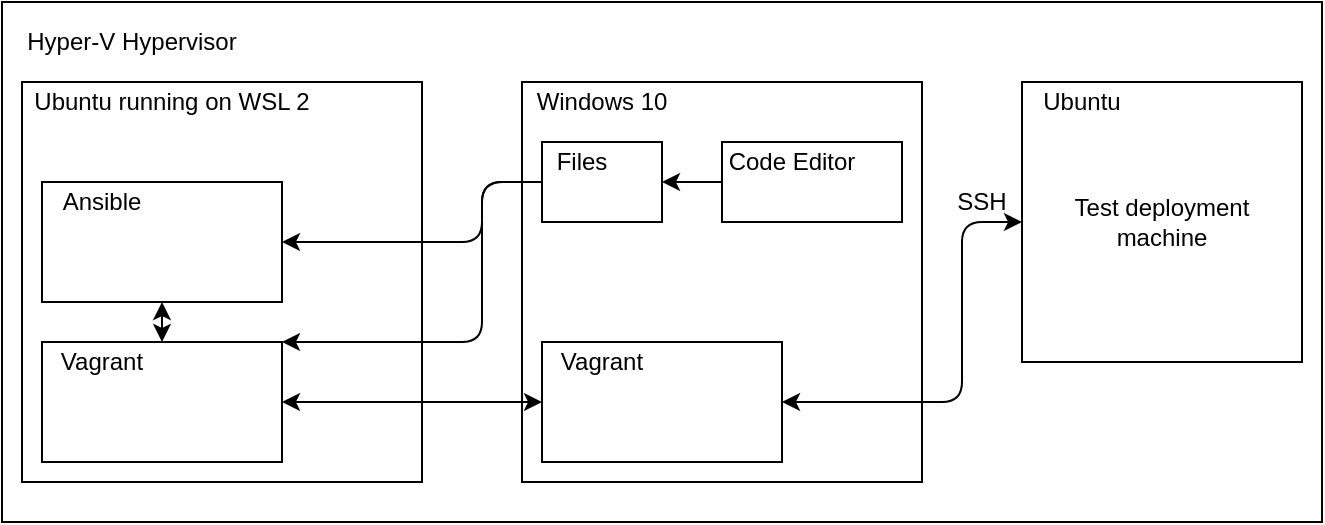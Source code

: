 <mxfile version="12.6.5" type="device"><diagram id="rhis9aAKb-xhraQuhsKP" name="Page-1"><mxGraphModel dx="915" dy="633" grid="1" gridSize="10" guides="1" tooltips="1" connect="1" arrows="1" fold="1" page="1" pageScale="1" pageWidth="850" pageHeight="1100" math="0" shadow="0"><root><mxCell id="0"/><mxCell id="1" parent="0"/><mxCell id="Pq4dfvID4GG4QdgROBv4-1" value="" style="rounded=0;whiteSpace=wrap;html=1;" vertex="1" parent="1"><mxGeometry x="30" y="100" width="660" height="260" as="geometry"/></mxCell><mxCell id="Pq4dfvID4GG4QdgROBv4-2" value="" style="whiteSpace=wrap;html=1;aspect=fixed;" vertex="1" parent="1"><mxGeometry x="40" y="140" width="200" height="200" as="geometry"/></mxCell><mxCell id="Pq4dfvID4GG4QdgROBv4-3" value="" style="whiteSpace=wrap;html=1;aspect=fixed;" vertex="1" parent="1"><mxGeometry x="540" y="140" width="140" height="140" as="geometry"/></mxCell><mxCell id="Pq4dfvID4GG4QdgROBv4-4" value="" style="whiteSpace=wrap;html=1;aspect=fixed;" vertex="1" parent="1"><mxGeometry x="290" y="140" width="200" height="200" as="geometry"/></mxCell><mxCell id="Pq4dfvID4GG4QdgROBv4-5" value="Windows 10" style="text;html=1;strokeColor=none;fillColor=none;align=center;verticalAlign=middle;whiteSpace=wrap;rounded=0;" vertex="1" parent="1"><mxGeometry x="290" y="140" width="80" height="20" as="geometry"/></mxCell><mxCell id="Pq4dfvID4GG4QdgROBv4-6" value="Hyper-V Hypervisor" style="text;html=1;strokeColor=none;fillColor=none;align=center;verticalAlign=middle;whiteSpace=wrap;rounded=0;" vertex="1" parent="1"><mxGeometry x="30" y="110" width="130" height="20" as="geometry"/></mxCell><mxCell id="Pq4dfvID4GG4QdgROBv4-8" value="Ubuntu" style="text;html=1;strokeColor=none;fillColor=none;align=center;verticalAlign=middle;whiteSpace=wrap;rounded=0;" vertex="1" parent="1"><mxGeometry x="540" y="140" width="60" height="20" as="geometry"/></mxCell><mxCell id="Pq4dfvID4GG4QdgROBv4-11" value="" style="rounded=0;whiteSpace=wrap;html=1;" vertex="1" parent="1"><mxGeometry x="50" y="270" width="120" height="60" as="geometry"/></mxCell><mxCell id="Pq4dfvID4GG4QdgROBv4-12" value="" style="rounded=0;whiteSpace=wrap;html=1;" vertex="1" parent="1"><mxGeometry x="50" y="190" width="120" height="60" as="geometry"/></mxCell><mxCell id="Pq4dfvID4GG4QdgROBv4-13" value="Ubuntu running on WSL 2" style="text;html=1;strokeColor=none;fillColor=none;align=center;verticalAlign=middle;whiteSpace=wrap;rounded=0;" vertex="1" parent="1"><mxGeometry x="40" y="140" width="150" height="20" as="geometry"/></mxCell><mxCell id="Pq4dfvID4GG4QdgROBv4-7" value="Ansible" style="text;html=1;strokeColor=none;fillColor=none;align=center;verticalAlign=middle;whiteSpace=wrap;rounded=0;" vertex="1" parent="1"><mxGeometry x="50" y="190" width="60" height="20" as="geometry"/></mxCell><mxCell id="Pq4dfvID4GG4QdgROBv4-15" value="Vagrant" style="text;html=1;strokeColor=none;fillColor=none;align=center;verticalAlign=middle;whiteSpace=wrap;rounded=0;" vertex="1" parent="1"><mxGeometry x="50" y="270" width="60" height="20" as="geometry"/></mxCell><mxCell id="Pq4dfvID4GG4QdgROBv4-16" value="" style="rounded=0;whiteSpace=wrap;html=1;" vertex="1" parent="1"><mxGeometry x="300" y="270" width="120" height="60" as="geometry"/></mxCell><mxCell id="Pq4dfvID4GG4QdgROBv4-17" value="Vagrant" style="text;html=1;strokeColor=none;fillColor=none;align=center;verticalAlign=middle;whiteSpace=wrap;rounded=0;" vertex="1" parent="1"><mxGeometry x="300" y="270" width="60" height="20" as="geometry"/></mxCell><mxCell id="Pq4dfvID4GG4QdgROBv4-20" value="Test deployment machine" style="text;html=1;strokeColor=none;fillColor=none;align=center;verticalAlign=middle;whiteSpace=wrap;rounded=0;" vertex="1" parent="1"><mxGeometry x="565" y="200" width="90" height="20" as="geometry"/></mxCell><mxCell id="Pq4dfvID4GG4QdgROBv4-22" value="" style="endArrow=classic;startArrow=classic;html=1;entryX=0;entryY=0.5;entryDx=0;entryDy=0;exitX=1;exitY=0.5;exitDx=0;exitDy=0;" edge="1" parent="1" source="Pq4dfvID4GG4QdgROBv4-11" target="Pq4dfvID4GG4QdgROBv4-16"><mxGeometry width="50" height="50" relative="1" as="geometry"><mxPoint x="30" y="490" as="sourcePoint"/><mxPoint x="80" y="440" as="targetPoint"/></mxGeometry></mxCell><mxCell id="Pq4dfvID4GG4QdgROBv4-23" value="" style="endArrow=classic;startArrow=classic;html=1;entryX=0;entryY=0.5;entryDx=0;entryDy=0;exitX=1;exitY=0.5;exitDx=0;exitDy=0;" edge="1" parent="1" source="Pq4dfvID4GG4QdgROBv4-16" target="Pq4dfvID4GG4QdgROBv4-3"><mxGeometry width="50" height="50" relative="1" as="geometry"><mxPoint x="30" y="490" as="sourcePoint"/><mxPoint x="80" y="440" as="targetPoint"/><Array as="points"><mxPoint x="510" y="300"/><mxPoint x="510" y="210"/></Array></mxGeometry></mxCell><mxCell id="Pq4dfvID4GG4QdgROBv4-24" value="SSH" style="text;html=1;strokeColor=none;fillColor=none;align=center;verticalAlign=middle;whiteSpace=wrap;rounded=0;" vertex="1" parent="1"><mxGeometry x="500" y="190" width="40" height="20" as="geometry"/></mxCell><mxCell id="Pq4dfvID4GG4QdgROBv4-25" value="" style="endArrow=classic;startArrow=classic;html=1;entryX=0.5;entryY=1;entryDx=0;entryDy=0;exitX=1;exitY=0;exitDx=0;exitDy=0;" edge="1" parent="1" source="Pq4dfvID4GG4QdgROBv4-15" target="Pq4dfvID4GG4QdgROBv4-12"><mxGeometry width="50" height="50" relative="1" as="geometry"><mxPoint x="30" y="490" as="sourcePoint"/><mxPoint x="80" y="440" as="targetPoint"/></mxGeometry></mxCell><mxCell id="Pq4dfvID4GG4QdgROBv4-26" value="" style="rounded=0;whiteSpace=wrap;html=1;" vertex="1" parent="1"><mxGeometry x="390" y="170" width="90" height="40" as="geometry"/></mxCell><mxCell id="Pq4dfvID4GG4QdgROBv4-27" value="Code Editor" style="text;html=1;strokeColor=none;fillColor=none;align=center;verticalAlign=middle;whiteSpace=wrap;rounded=0;" vertex="1" parent="1"><mxGeometry x="390" y="170" width="70" height="20" as="geometry"/></mxCell><mxCell id="Pq4dfvID4GG4QdgROBv4-30" value="" style="rounded=0;whiteSpace=wrap;html=1;" vertex="1" parent="1"><mxGeometry x="300" y="170" width="60" height="40" as="geometry"/></mxCell><mxCell id="Pq4dfvID4GG4QdgROBv4-31" value="Files" style="text;html=1;strokeColor=none;fillColor=none;align=center;verticalAlign=middle;whiteSpace=wrap;rounded=0;" vertex="1" parent="1"><mxGeometry x="300" y="170" width="40" height="20" as="geometry"/></mxCell><mxCell id="Pq4dfvID4GG4QdgROBv4-32" value="" style="endArrow=classic;html=1;entryX=1;entryY=0.5;entryDx=0;entryDy=0;exitX=0;exitY=1;exitDx=0;exitDy=0;" edge="1" parent="1" source="Pq4dfvID4GG4QdgROBv4-27" target="Pq4dfvID4GG4QdgROBv4-30"><mxGeometry width="50" height="50" relative="1" as="geometry"><mxPoint x="30" y="430" as="sourcePoint"/><mxPoint x="80" y="380" as="targetPoint"/></mxGeometry></mxCell><mxCell id="Pq4dfvID4GG4QdgROBv4-33" value="" style="endArrow=classic;html=1;entryX=1;entryY=0;entryDx=0;entryDy=0;exitX=0;exitY=1;exitDx=0;exitDy=0;" edge="1" parent="1" source="Pq4dfvID4GG4QdgROBv4-31" target="Pq4dfvID4GG4QdgROBv4-11"><mxGeometry width="50" height="50" relative="1" as="geometry"><mxPoint x="30" y="430" as="sourcePoint"/><mxPoint x="80" y="380" as="targetPoint"/><Array as="points"><mxPoint x="270" y="190"/><mxPoint x="270" y="270"/></Array></mxGeometry></mxCell><mxCell id="Pq4dfvID4GG4QdgROBv4-35" value="" style="endArrow=classic;html=1;exitX=0;exitY=1;exitDx=0;exitDy=0;entryX=1;entryY=0.5;entryDx=0;entryDy=0;" edge="1" parent="1" source="Pq4dfvID4GG4QdgROBv4-31" target="Pq4dfvID4GG4QdgROBv4-12"><mxGeometry width="50" height="50" relative="1" as="geometry"><mxPoint x="30" y="430" as="sourcePoint"/><mxPoint x="80" y="380" as="targetPoint"/><Array as="points"><mxPoint x="270" y="190"/><mxPoint x="270" y="220"/></Array></mxGeometry></mxCell></root></mxGraphModel></diagram></mxfile>